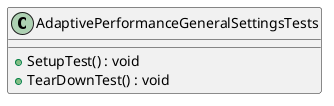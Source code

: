 @startuml
class AdaptivePerformanceGeneralSettingsTests {
    + SetupTest() : void
    + TearDownTest() : void
}
@enduml
